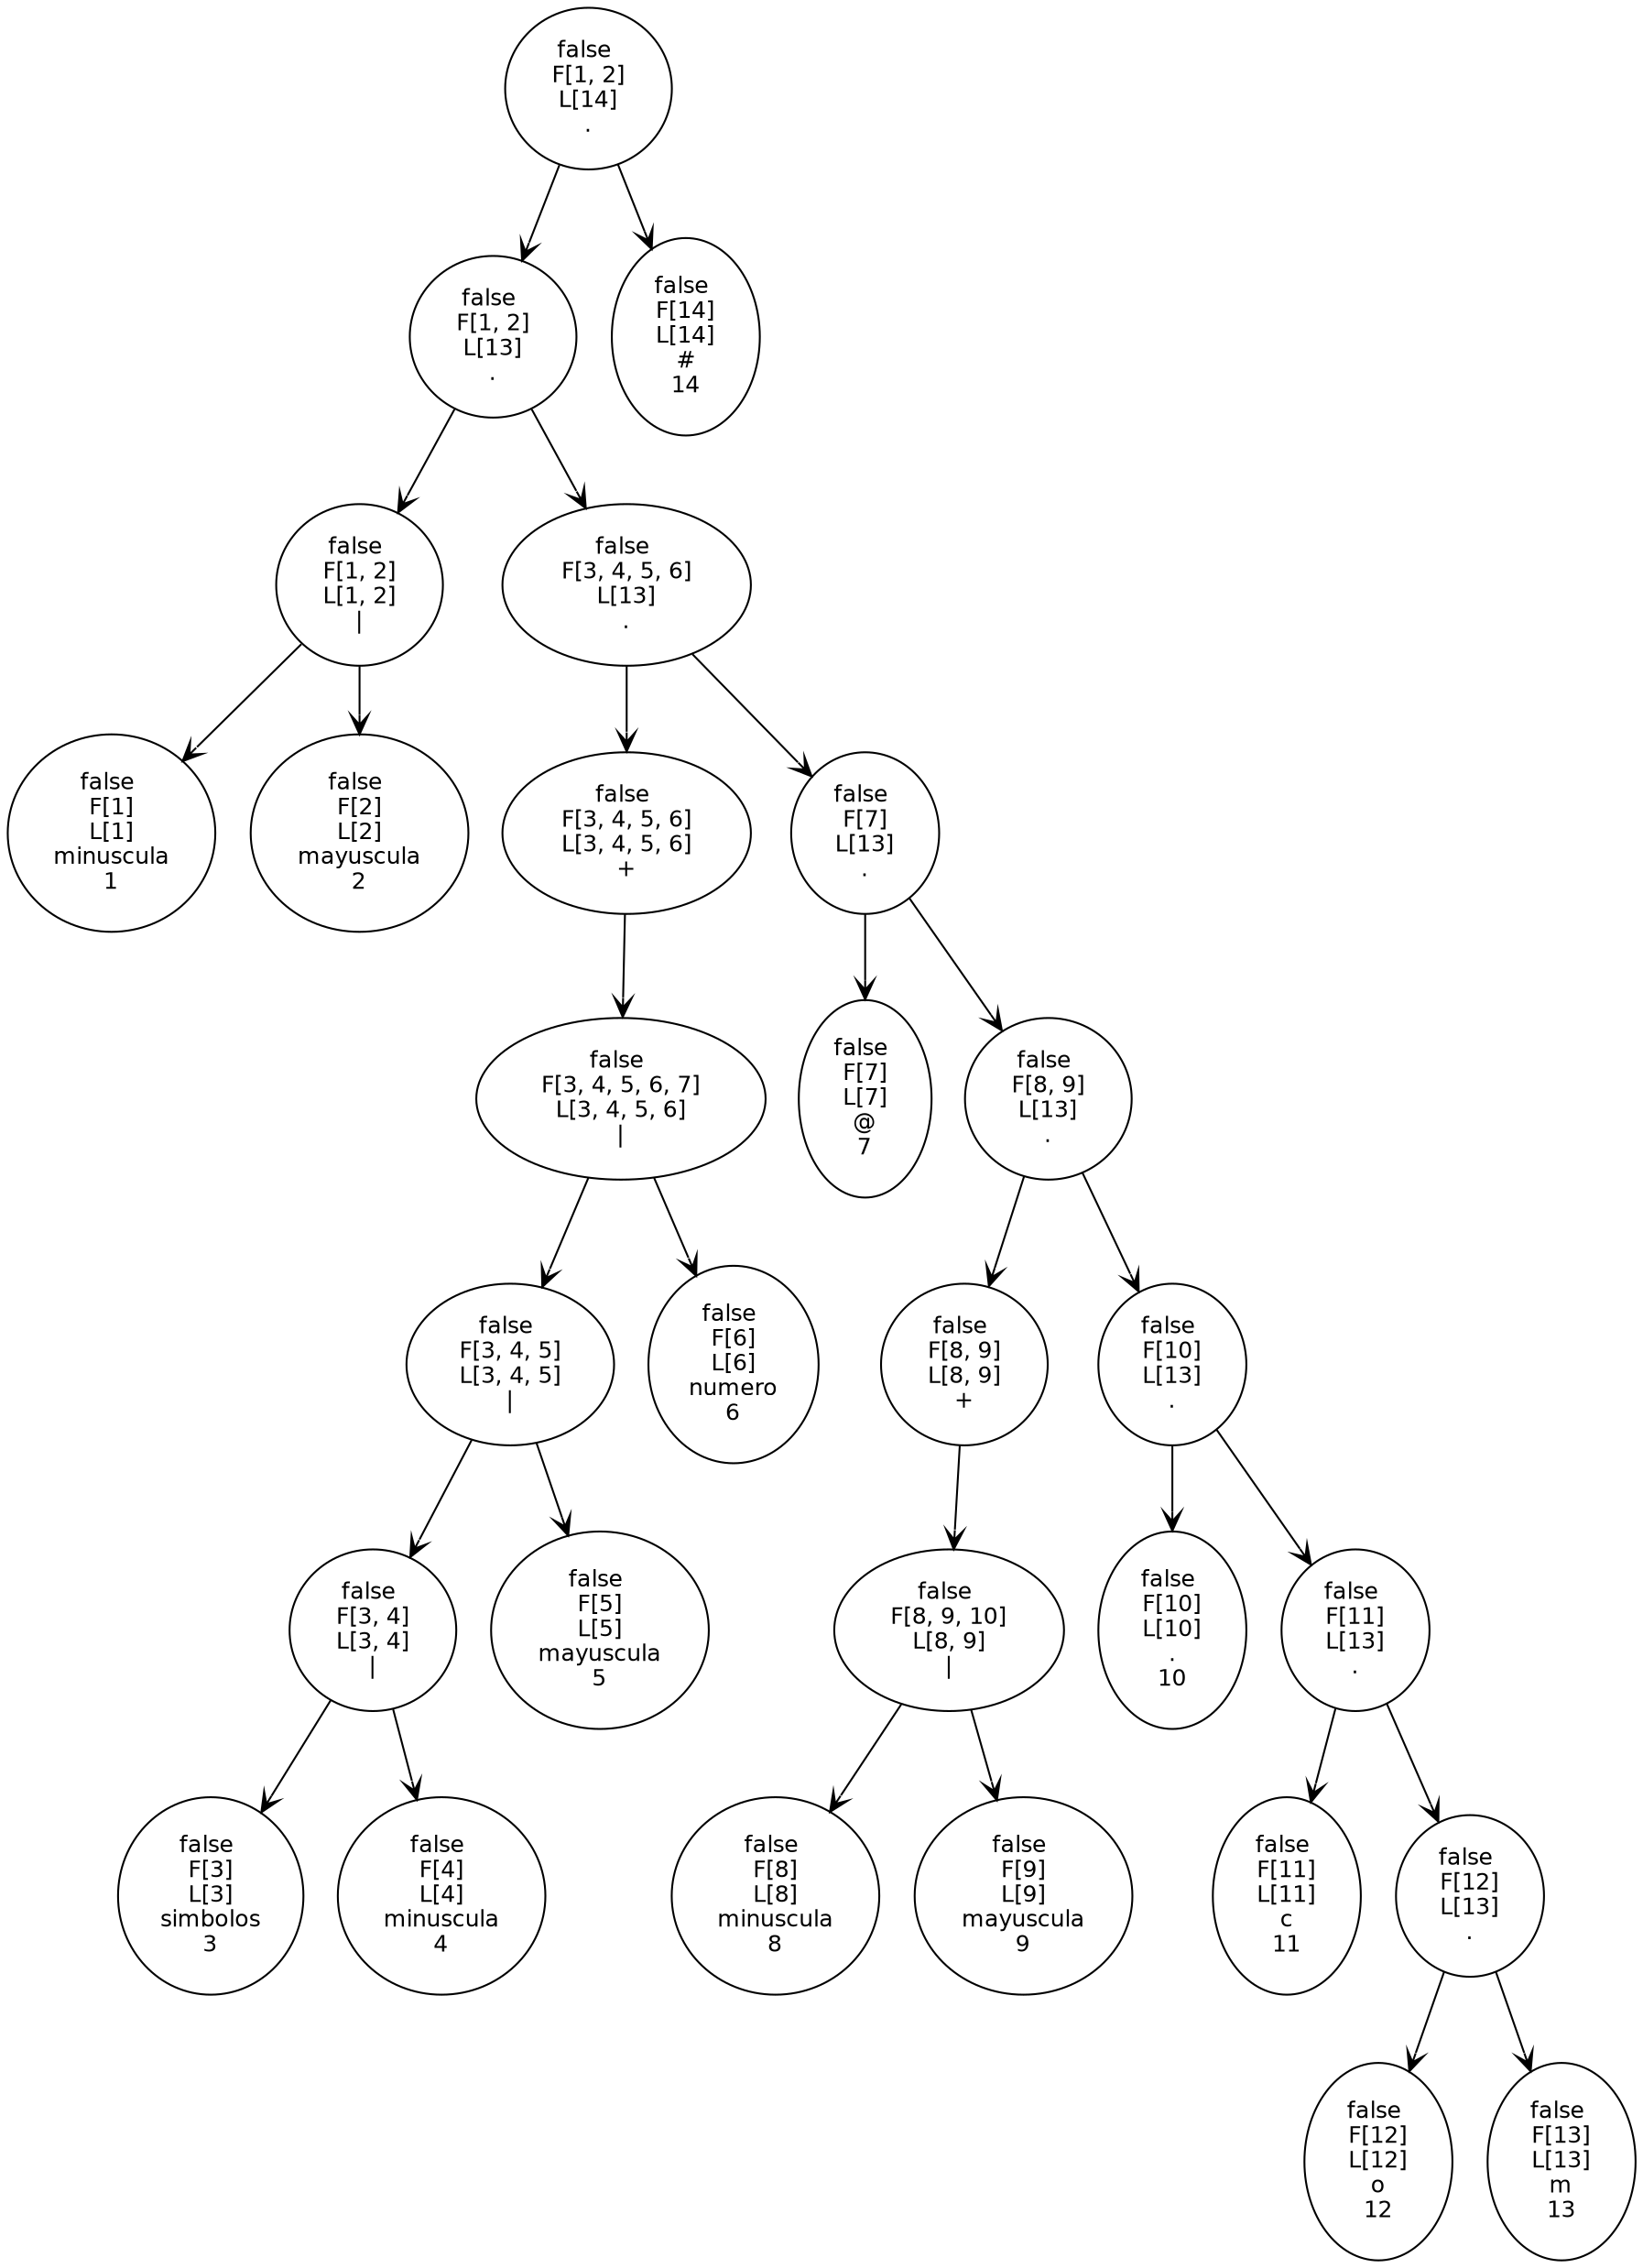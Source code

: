 digraph syntax_tree {
node [fontname=Helvetica, fontsize=12];
edge [arrowhead=vee, arrowtail=none];
node0 [label="false \n F[1, 2] \n L[14] \n . "];
node0 -> node1;
node1 [label="false \n F[1, 2] \n L[13] \n . "];
node1 -> node2;
node2 [label="false \n F[1, 2] \n L[1, 2] \n | "];
node2 -> node3;
node3 [label="false \n F[1] \n L[1] \nminuscula\n 1 "];
node2 -> node5;
node5 [label="false \n F[2] \n L[2] \nmayuscula\n 2 "];
node1 -> node8;
node8 [label="false \n F[3, 4, 5, 6] \n L[13] \n . "];
node8 -> node9;
node9 [label="false \n F[3, 4, 5, 6] \n L[3, 4, 5, 6] \n + "];
node9 -> node10;
node10 [label="false \n F[3, 4, 5, 6, 7] \n L[3, 4, 5, 6] \n | "];
node10 -> node11;
node11 [label="false \n F[3, 4, 5] \n L[3, 4, 5] \n | "];
node11 -> node12;
node12 [label="false \n F[3, 4] \n L[3, 4] \n | "];
node12 -> node13;
node13 [label="false \n F[3] \n L[3] \nsimbolos\n 3 "];
node12 -> node15;
node15 [label="false \n F[4] \n L[4] \nminuscula\n 4 "];
node11 -> node18;
node18 [label="false \n F[5] \n L[5] \nmayuscula\n 5 "];
node10 -> node21;
node21 [label="false \n F[6] \n L[6] \nnumero\n 6 "];
node8 -> node25;
node25 [label="false \n F[7] \n L[13] \n . "];
node25 -> node26;
node26 [label="false \n F[7] \n L[7] \n@\n 7 "];
node25 -> node28;
node28 [label="false \n F[8, 9] \n L[13] \n . "];
node28 -> node29;
node29 [label="false \n F[8, 9] \n L[8, 9] \n + "];
node29 -> node30;
node30 [label="false \n F[8, 9, 10] \n L[8, 9] \n | "];
node30 -> node31;
node31 [label="false \n F[8] \n L[8] \nminuscula\n 8 "];
node30 -> node33;
node33 [label="false \n F[9] \n L[9] \nmayuscula\n 9 "];
node28 -> node37;
node37 [label="false \n F[10] \n L[13] \n . "];
node37 -> node38;
node38 [label="false \n F[10] \n L[10] \n.\n 10 "];
node37 -> node40;
node40 [label="false \n F[11] \n L[13] \n . "];
node40 -> node41;
node41 [label="false \n F[11] \n L[11] \nc\n 11 "];
node40 -> node43;
node43 [label="false \n F[12] \n L[13] \n . "];
node43 -> node44;
node44 [label="false \n F[12] \n L[12] \no\n 12 "];
node43 -> node46;
node46 [label="false \n F[13] \n L[13] \nm\n 13 "];
node0 -> node55;
node55 [label="false \n F[14] \n L[14] \n#\n 14 "];
}